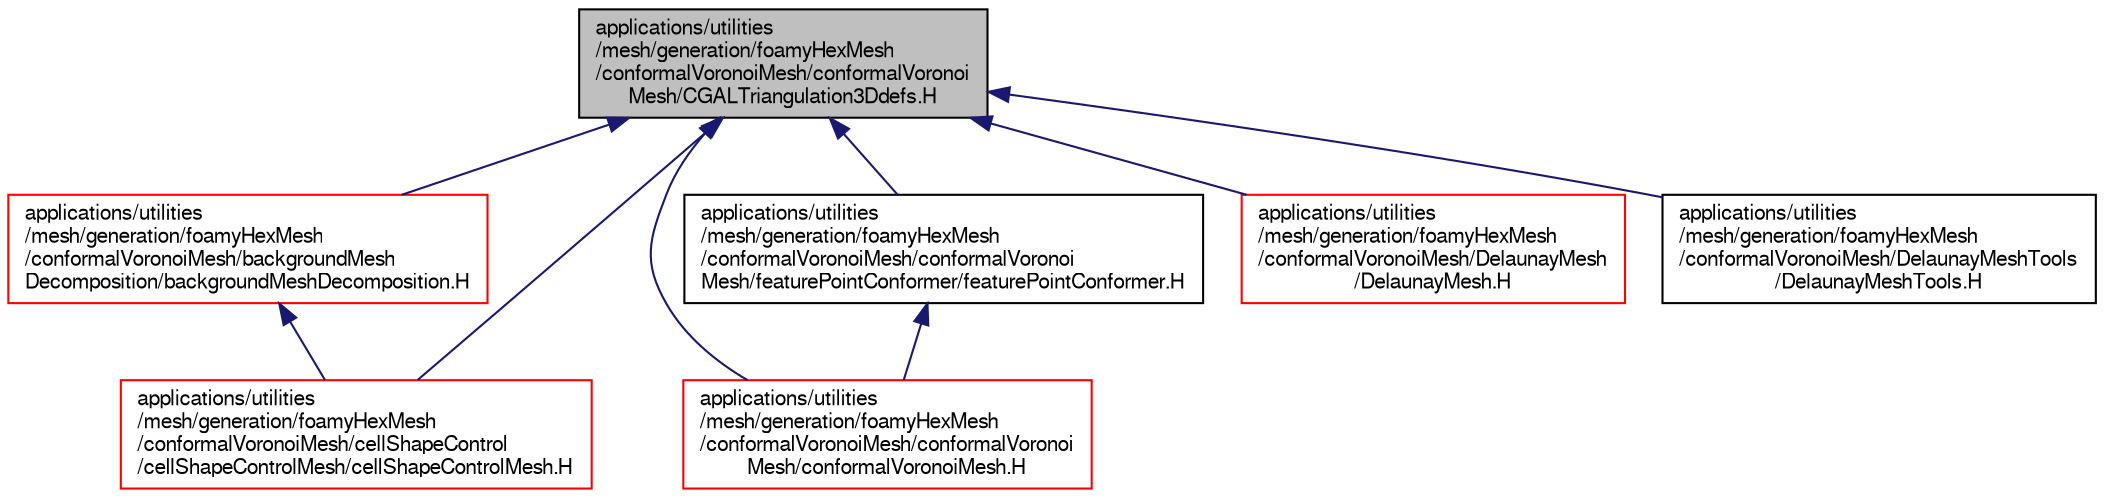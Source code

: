 digraph "applications/utilities/mesh/generation/foamyHexMesh/conformalVoronoiMesh/conformalVoronoiMesh/CGALTriangulation3Ddefs.H"
{
  bgcolor="transparent";
  edge [fontname="FreeSans",fontsize="10",labelfontname="FreeSans",labelfontsize="10"];
  node [fontname="FreeSans",fontsize="10",shape=record];
  Node188 [label="applications/utilities\l/mesh/generation/foamyHexMesh\l/conformalVoronoiMesh/conformalVoronoi\lMesh/CGALTriangulation3Ddefs.H",height=0.2,width=0.4,color="black", fillcolor="grey75", style="filled", fontcolor="black"];
  Node188 -> Node189 [dir="back",color="midnightblue",fontsize="10",style="solid",fontname="FreeSans"];
  Node189 [label="applications/utilities\l/mesh/generation/foamyHexMesh\l/conformalVoronoiMesh/backgroundMesh\lDecomposition/backgroundMeshDecomposition.H",height=0.2,width=0.4,color="red",URL="$a18035.html"];
  Node189 -> Node207 [dir="back",color="midnightblue",fontsize="10",style="solid",fontname="FreeSans"];
  Node207 [label="applications/utilities\l/mesh/generation/foamyHexMesh\l/conformalVoronoiMesh/cellShapeControl\l/cellShapeControlMesh/cellShapeControlMesh.H",height=0.2,width=0.4,color="red",URL="$a18062.html"];
  Node188 -> Node207 [dir="back",color="midnightblue",fontsize="10",style="solid",fontname="FreeSans"];
  Node188 -> Node192 [dir="back",color="midnightblue",fontsize="10",style="solid",fontname="FreeSans"];
  Node192 [label="applications/utilities\l/mesh/generation/foamyHexMesh\l/conformalVoronoiMesh/conformalVoronoi\lMesh/conformalVoronoiMesh.H",height=0.2,width=0.4,color="red",URL="$a18179.html"];
  Node188 -> Node210 [dir="back",color="midnightblue",fontsize="10",style="solid",fontname="FreeSans"];
  Node210 [label="applications/utilities\l/mesh/generation/foamyHexMesh\l/conformalVoronoiMesh/conformalVoronoi\lMesh/featurePointConformer/featurePointConformer.H",height=0.2,width=0.4,color="black",URL="$a18206.html"];
  Node210 -> Node192 [dir="back",color="midnightblue",fontsize="10",style="solid",fontname="FreeSans"];
  Node188 -> Node211 [dir="back",color="midnightblue",fontsize="10",style="solid",fontname="FreeSans"];
  Node211 [label="applications/utilities\l/mesh/generation/foamyHexMesh\l/conformalVoronoiMesh/DelaunayMesh\l/DelaunayMesh.H",height=0.2,width=0.4,color="red",URL="$a18293.html"];
  Node188 -> Node212 [dir="back",color="midnightblue",fontsize="10",style="solid",fontname="FreeSans"];
  Node212 [label="applications/utilities\l/mesh/generation/foamyHexMesh\l/conformalVoronoiMesh/DelaunayMeshTools\l/DelaunayMeshTools.H",height=0.2,width=0.4,color="black",URL="$a18311.html"];
}
